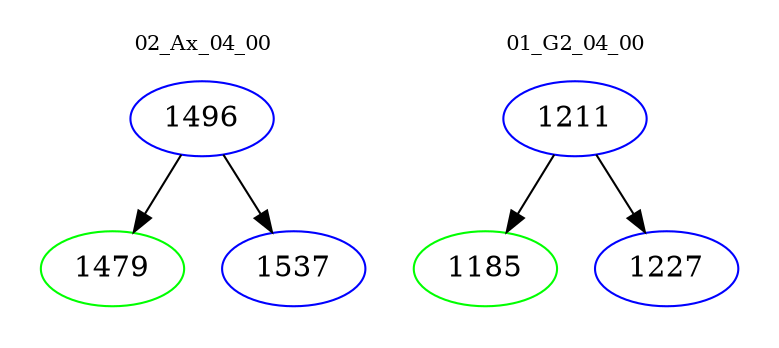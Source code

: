 digraph{
subgraph cluster_0 {
color = white
label = "02_Ax_04_00";
fontsize=10;
T0_1496 [label="1496", color="blue"]
T0_1496 -> T0_1479 [color="black"]
T0_1479 [label="1479", color="green"]
T0_1496 -> T0_1537 [color="black"]
T0_1537 [label="1537", color="blue"]
}
subgraph cluster_1 {
color = white
label = "01_G2_04_00";
fontsize=10;
T1_1211 [label="1211", color="blue"]
T1_1211 -> T1_1185 [color="black"]
T1_1185 [label="1185", color="green"]
T1_1211 -> T1_1227 [color="black"]
T1_1227 [label="1227", color="blue"]
}
}

